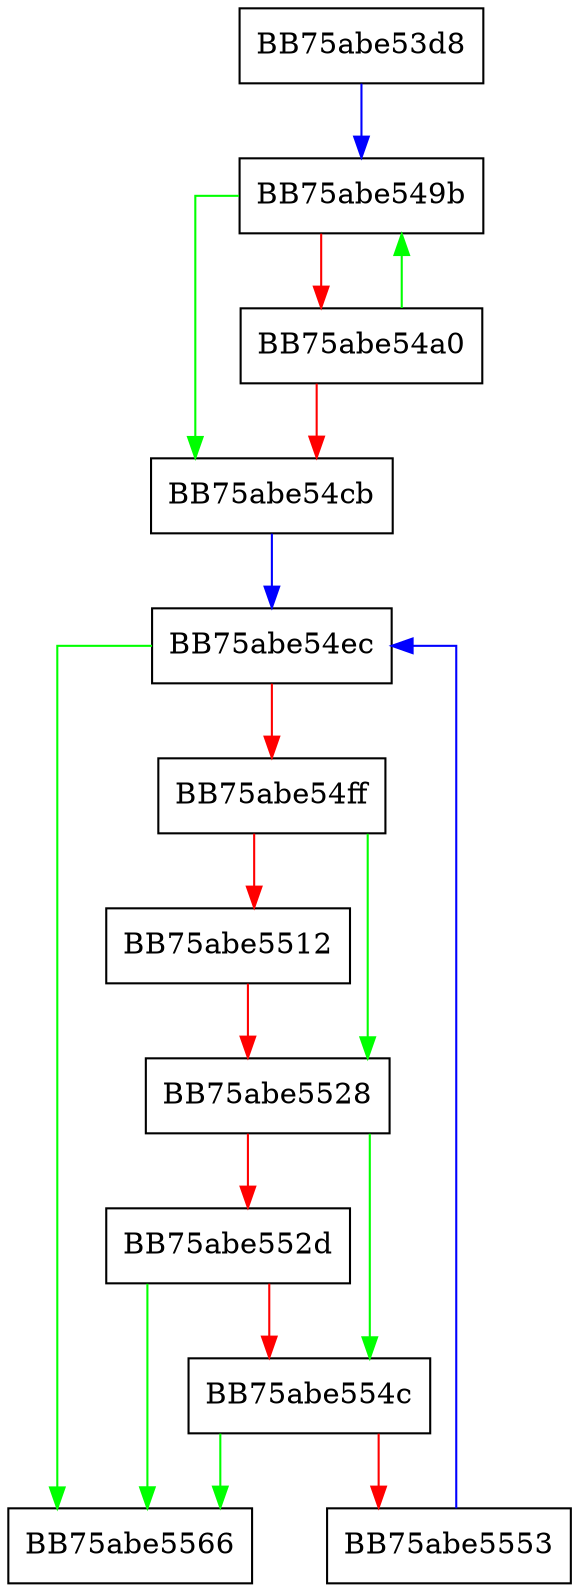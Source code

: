 digraph ZSTD_HcFindBestMatch_noDict_4 {
  node [shape="box"];
  graph [splines=ortho];
  BB75abe53d8 -> BB75abe549b [color="blue"];
  BB75abe549b -> BB75abe54cb [color="green"];
  BB75abe549b -> BB75abe54a0 [color="red"];
  BB75abe54a0 -> BB75abe549b [color="green"];
  BB75abe54a0 -> BB75abe54cb [color="red"];
  BB75abe54cb -> BB75abe54ec [color="blue"];
  BB75abe54ec -> BB75abe5566 [color="green"];
  BB75abe54ec -> BB75abe54ff [color="red"];
  BB75abe54ff -> BB75abe5528 [color="green"];
  BB75abe54ff -> BB75abe5512 [color="red"];
  BB75abe5512 -> BB75abe5528 [color="red"];
  BB75abe5528 -> BB75abe554c [color="green"];
  BB75abe5528 -> BB75abe552d [color="red"];
  BB75abe552d -> BB75abe5566 [color="green"];
  BB75abe552d -> BB75abe554c [color="red"];
  BB75abe554c -> BB75abe5566 [color="green"];
  BB75abe554c -> BB75abe5553 [color="red"];
  BB75abe5553 -> BB75abe54ec [color="blue"];
}